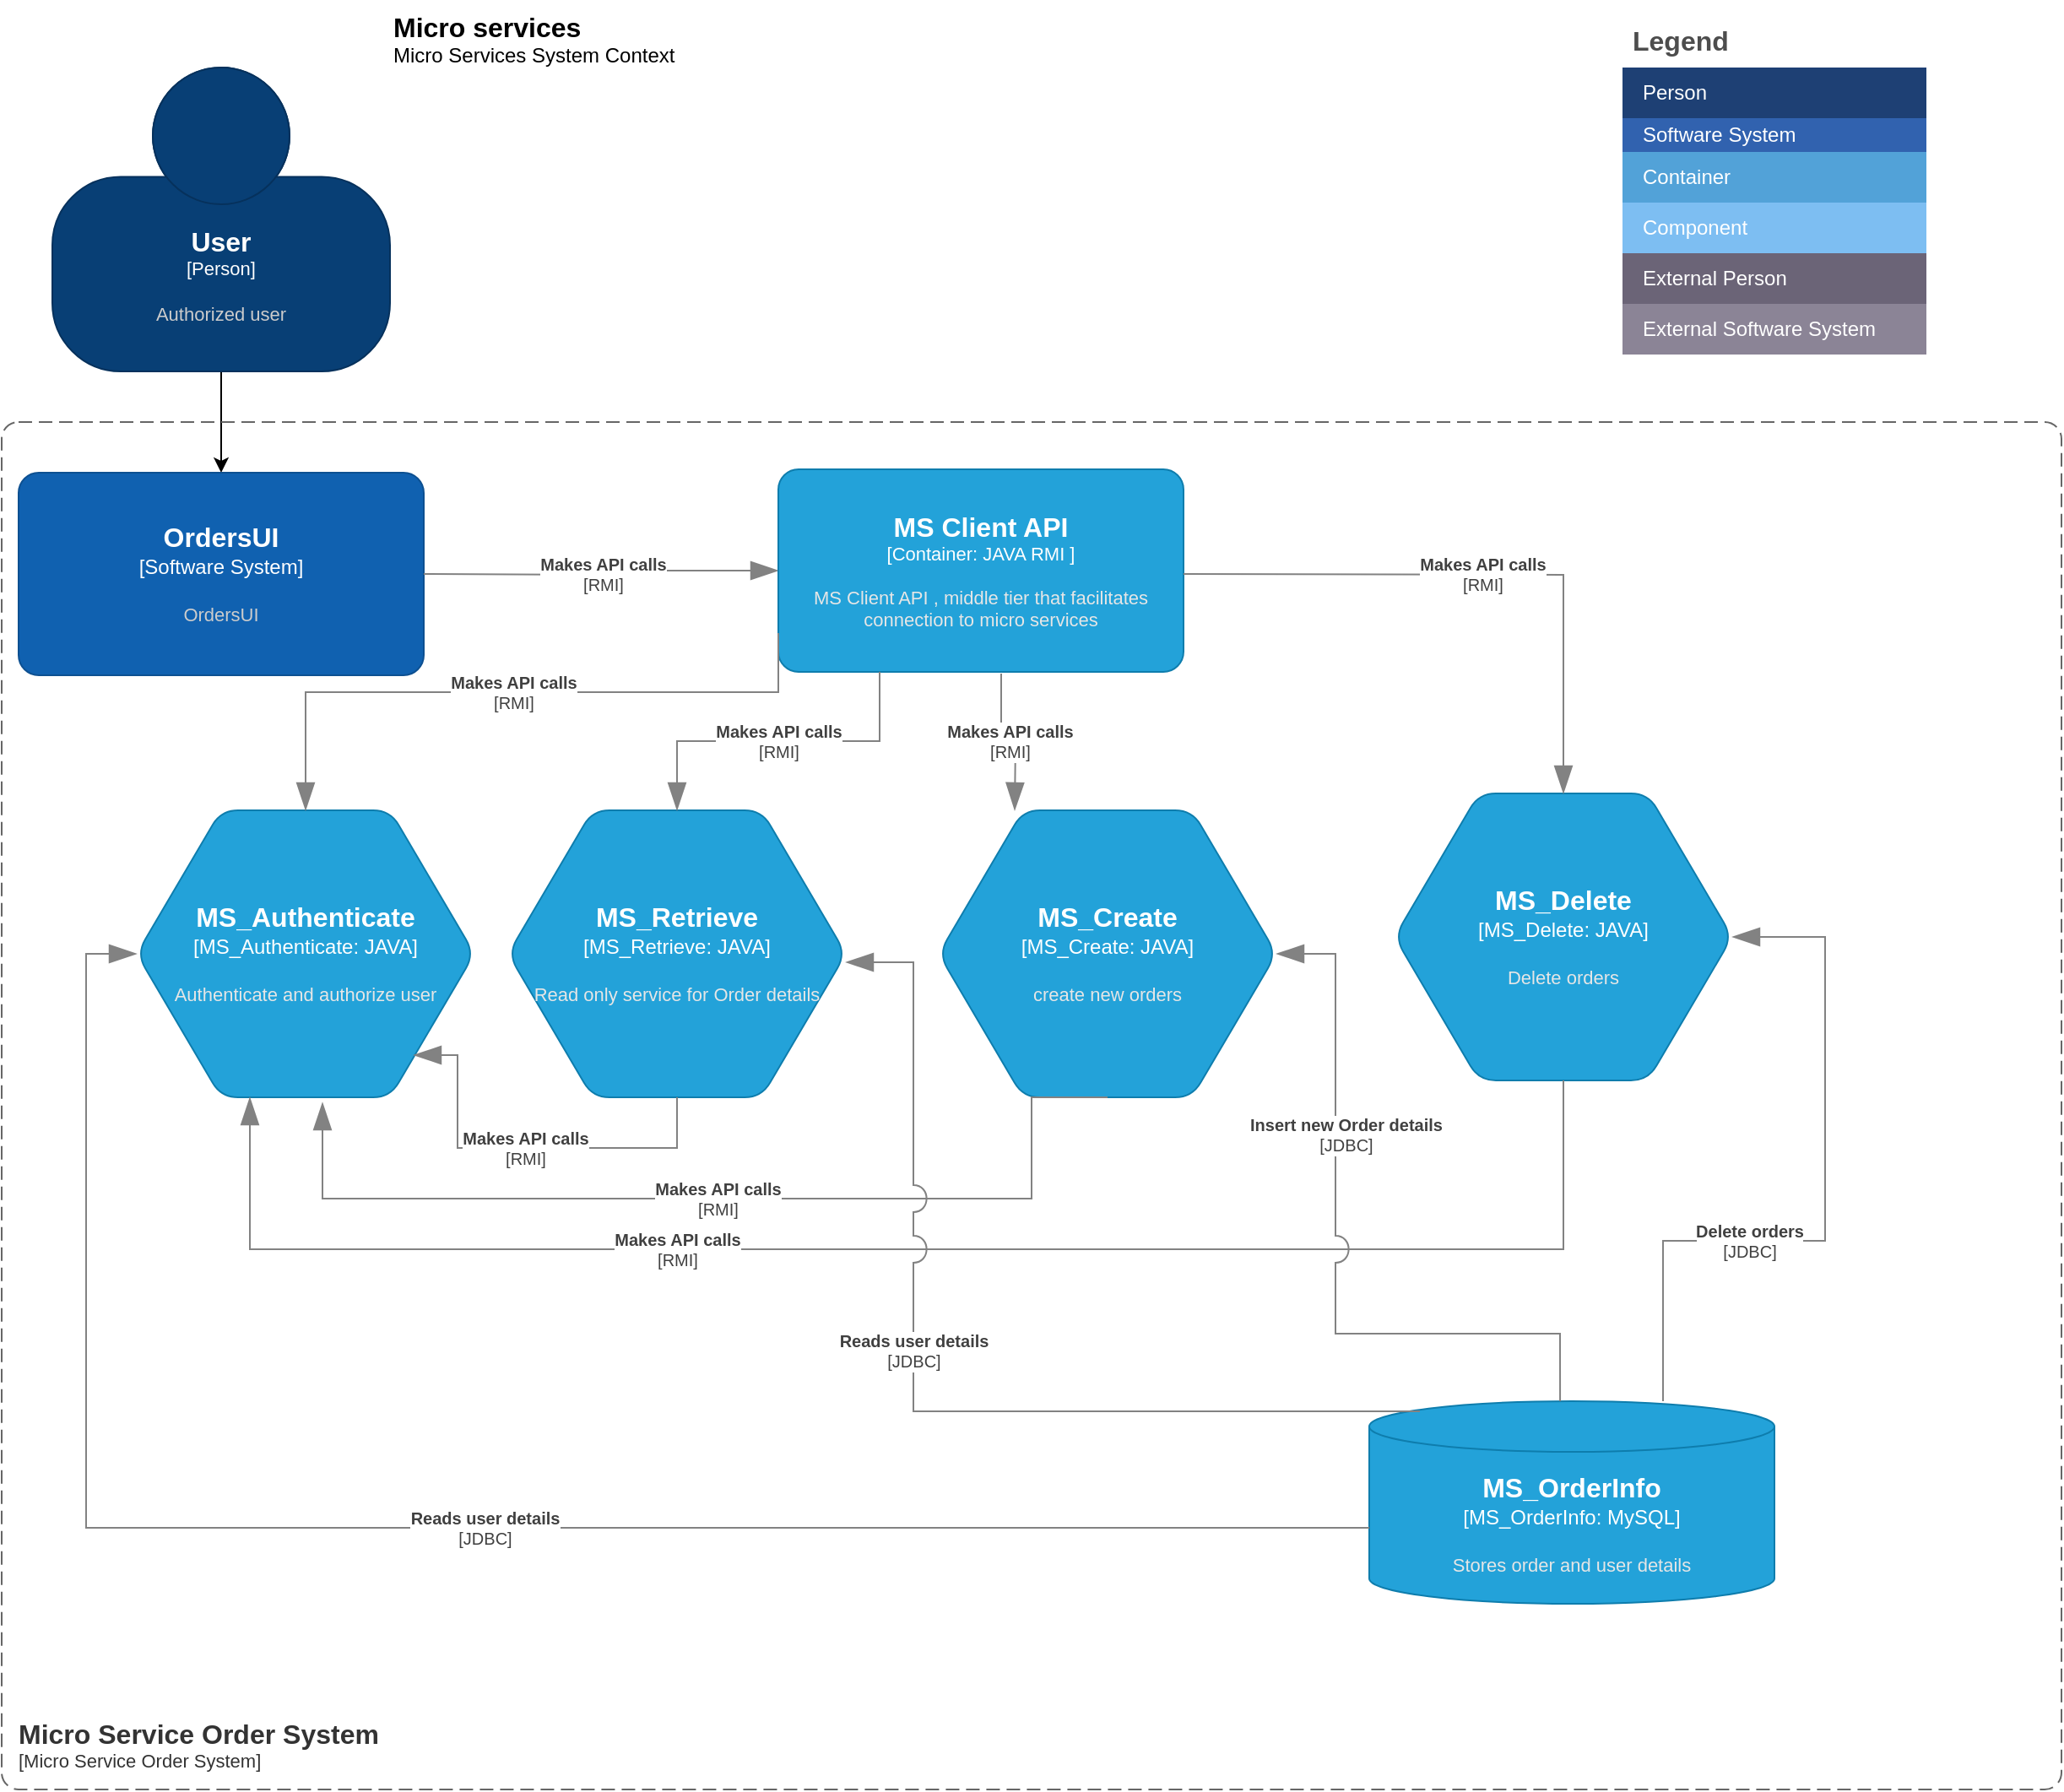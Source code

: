 <mxfile version="21.5.0" type="github">
  <diagram name="Page-1" id="lvITfhkxOMFzYxrOTa29">
    <mxGraphModel dx="1674" dy="699" grid="1" gridSize="10" guides="1" tooltips="1" connect="1" arrows="1" fold="1" page="1" pageScale="1" pageWidth="850" pageHeight="1100" math="0" shadow="0">
      <root>
        <mxCell id="0" />
        <mxCell id="1" parent="0" />
        <mxCell id="DCbkPPrkSlsBlKDyHDB1-19" value="" style="edgeStyle=orthogonalEdgeStyle;rounded=0;orthogonalLoop=1;jettySize=auto;html=1;" parent="1" source="DCbkPPrkSlsBlKDyHDB1-1" target="DCbkPPrkSlsBlKDyHDB1-18" edge="1">
          <mxGeometry relative="1" as="geometry" />
        </mxCell>
        <object placeholders="1" c4Name="User" c4Type="Person" c4Description="Authorized user" label="&lt;font style=&quot;font-size: 16px&quot;&gt;&lt;b&gt;%c4Name%&lt;/b&gt;&lt;/font&gt;&lt;div&gt;[%c4Type%]&lt;/div&gt;&lt;br&gt;&lt;div&gt;&lt;font style=&quot;font-size: 11px&quot;&gt;&lt;font color=&quot;#cccccc&quot;&gt;%c4Description%&lt;/font&gt;&lt;/div&gt;" id="DCbkPPrkSlsBlKDyHDB1-1">
          <mxCell style="html=1;fontSize=11;dashed=0;whiteSpace=wrap;fillColor=#083F75;strokeColor=#06315C;fontColor=#ffffff;shape=mxgraph.c4.person2;align=center;metaEdit=1;points=[[0.5,0,0],[1,0.5,0],[1,0.75,0],[0.75,1,0],[0.5,1,0],[0.25,1,0],[0,0.75,0],[0,0.5,0]];resizable=0;" parent="1" vertex="1">
            <mxGeometry x="40" y="40" width="200" height="180" as="geometry" />
          </mxCell>
        </object>
        <mxCell id="DCbkPPrkSlsBlKDyHDB1-3" value="Legend" style="shape=table;startSize=30;container=1;collapsible=0;childLayout=tableLayout;fontSize=16;align=left;verticalAlign=top;fillColor=none;strokeColor=none;fontColor=#4D4D4D;fontStyle=1;spacingLeft=6;spacing=0;resizable=0;" parent="1" vertex="1">
          <mxGeometry x="970" y="10" width="180" height="200" as="geometry" />
        </mxCell>
        <mxCell id="DCbkPPrkSlsBlKDyHDB1-4" value="" style="shape=tableRow;horizontal=0;startSize=0;swimlaneHead=0;swimlaneBody=0;strokeColor=inherit;top=0;left=0;bottom=0;right=0;collapsible=0;dropTarget=0;fillColor=none;points=[[0,0.5],[1,0.5]];portConstraint=eastwest;fontSize=12;" parent="DCbkPPrkSlsBlKDyHDB1-3" vertex="1">
          <mxGeometry y="30" width="180" height="30" as="geometry" />
        </mxCell>
        <mxCell id="DCbkPPrkSlsBlKDyHDB1-5" value="Person" style="shape=partialRectangle;html=1;whiteSpace=wrap;connectable=0;strokeColor=inherit;overflow=hidden;fillColor=#1E4074;top=0;left=0;bottom=0;right=0;pointerEvents=1;fontSize=12;align=left;fontColor=#FFFFFF;gradientColor=none;spacingLeft=10;spacingRight=4;" parent="DCbkPPrkSlsBlKDyHDB1-4" vertex="1">
          <mxGeometry width="180" height="30" as="geometry">
            <mxRectangle width="180" height="30" as="alternateBounds" />
          </mxGeometry>
        </mxCell>
        <mxCell id="DCbkPPrkSlsBlKDyHDB1-6" value="" style="shape=tableRow;horizontal=0;startSize=0;swimlaneHead=0;swimlaneBody=0;strokeColor=inherit;top=0;left=0;bottom=0;right=0;collapsible=0;dropTarget=0;fillColor=none;points=[[0,0.5],[1,0.5]];portConstraint=eastwest;fontSize=12;" parent="DCbkPPrkSlsBlKDyHDB1-3" vertex="1">
          <mxGeometry y="60" width="180" height="20" as="geometry" />
        </mxCell>
        <mxCell id="DCbkPPrkSlsBlKDyHDB1-7" value="Software System" style="shape=partialRectangle;html=1;whiteSpace=wrap;connectable=0;strokeColor=inherit;overflow=hidden;fillColor=#3162AF;top=0;left=0;bottom=0;right=0;pointerEvents=1;fontSize=12;align=left;fontColor=#FFFFFF;gradientColor=none;spacingLeft=10;spacingRight=4;" parent="DCbkPPrkSlsBlKDyHDB1-6" vertex="1">
          <mxGeometry width="180" height="20" as="geometry">
            <mxRectangle width="180" height="20" as="alternateBounds" />
          </mxGeometry>
        </mxCell>
        <mxCell id="DCbkPPrkSlsBlKDyHDB1-8" value="" style="shape=tableRow;horizontal=0;startSize=0;swimlaneHead=0;swimlaneBody=0;strokeColor=inherit;top=0;left=0;bottom=0;right=0;collapsible=0;dropTarget=0;fillColor=none;points=[[0,0.5],[1,0.5]];portConstraint=eastwest;fontSize=12;" parent="DCbkPPrkSlsBlKDyHDB1-3" vertex="1">
          <mxGeometry y="80" width="180" height="30" as="geometry" />
        </mxCell>
        <mxCell id="DCbkPPrkSlsBlKDyHDB1-9" value="Container" style="shape=partialRectangle;html=1;whiteSpace=wrap;connectable=0;strokeColor=inherit;overflow=hidden;fillColor=#52a2d8;top=0;left=0;bottom=0;right=0;pointerEvents=1;fontSize=12;align=left;fontColor=#FFFFFF;gradientColor=none;spacingLeft=10;spacingRight=4;" parent="DCbkPPrkSlsBlKDyHDB1-8" vertex="1">
          <mxGeometry width="180" height="30" as="geometry">
            <mxRectangle width="180" height="30" as="alternateBounds" />
          </mxGeometry>
        </mxCell>
        <mxCell id="DCbkPPrkSlsBlKDyHDB1-10" value="" style="shape=tableRow;horizontal=0;startSize=0;swimlaneHead=0;swimlaneBody=0;strokeColor=inherit;top=0;left=0;bottom=0;right=0;collapsible=0;dropTarget=0;fillColor=none;points=[[0,0.5],[1,0.5]];portConstraint=eastwest;fontSize=12;" parent="DCbkPPrkSlsBlKDyHDB1-3" vertex="1">
          <mxGeometry y="110" width="180" height="30" as="geometry" />
        </mxCell>
        <mxCell id="DCbkPPrkSlsBlKDyHDB1-11" value="Component" style="shape=partialRectangle;html=1;whiteSpace=wrap;connectable=0;strokeColor=inherit;overflow=hidden;fillColor=#7dbef2;top=0;left=0;bottom=0;right=0;pointerEvents=1;fontSize=12;align=left;fontColor=#FFFFFF;gradientColor=none;spacingLeft=10;spacingRight=4;" parent="DCbkPPrkSlsBlKDyHDB1-10" vertex="1">
          <mxGeometry width="180" height="30" as="geometry">
            <mxRectangle width="180" height="30" as="alternateBounds" />
          </mxGeometry>
        </mxCell>
        <mxCell id="DCbkPPrkSlsBlKDyHDB1-12" value="" style="shape=tableRow;horizontal=0;startSize=0;swimlaneHead=0;swimlaneBody=0;strokeColor=inherit;top=0;left=0;bottom=0;right=0;collapsible=0;dropTarget=0;fillColor=none;points=[[0,0.5],[1,0.5]];portConstraint=eastwest;fontSize=12;" parent="DCbkPPrkSlsBlKDyHDB1-3" vertex="1">
          <mxGeometry y="140" width="180" height="30" as="geometry" />
        </mxCell>
        <mxCell id="DCbkPPrkSlsBlKDyHDB1-13" value="External Person" style="shape=partialRectangle;html=1;whiteSpace=wrap;connectable=0;strokeColor=inherit;overflow=hidden;fillColor=#6b6477;top=0;left=0;bottom=0;right=0;pointerEvents=1;fontSize=12;align=left;fontColor=#FFFFFF;gradientColor=none;spacingLeft=10;spacingRight=4;" parent="DCbkPPrkSlsBlKDyHDB1-12" vertex="1">
          <mxGeometry width="180" height="30" as="geometry">
            <mxRectangle width="180" height="30" as="alternateBounds" />
          </mxGeometry>
        </mxCell>
        <mxCell id="DCbkPPrkSlsBlKDyHDB1-14" value="" style="shape=tableRow;horizontal=0;startSize=0;swimlaneHead=0;swimlaneBody=0;strokeColor=inherit;top=0;left=0;bottom=0;right=0;collapsible=0;dropTarget=0;fillColor=none;points=[[0,0.5],[1,0.5]];portConstraint=eastwest;fontSize=12;" parent="DCbkPPrkSlsBlKDyHDB1-3" vertex="1">
          <mxGeometry y="170" width="180" height="30" as="geometry" />
        </mxCell>
        <mxCell id="DCbkPPrkSlsBlKDyHDB1-15" value="External Software System" style="shape=partialRectangle;html=1;whiteSpace=wrap;connectable=0;strokeColor=inherit;overflow=hidden;fillColor=#8b8496;top=0;left=0;bottom=0;right=0;pointerEvents=1;fontSize=12;align=left;fontColor=#FFFFFF;gradientColor=none;spacingLeft=10;spacingRight=4;" parent="DCbkPPrkSlsBlKDyHDB1-14" vertex="1">
          <mxGeometry width="180" height="30" as="geometry">
            <mxRectangle width="180" height="30" as="alternateBounds" />
          </mxGeometry>
        </mxCell>
        <object placeholders="1" c4Name="Micro services " c4Type="ContainerScopeBoundary" c4Description="Micro Services System Context" label="&lt;font style=&quot;font-size: 16px&quot;&gt;&lt;b&gt;&lt;div style=&quot;text-align: left&quot;&gt;%c4Name%&lt;/div&gt;&lt;/b&gt;&lt;/font&gt;&lt;div style=&quot;text-align: left&quot;&gt;%c4Description%&lt;/div&gt;" id="DCbkPPrkSlsBlKDyHDB1-16">
          <mxCell style="text;html=1;strokeColor=none;fillColor=none;align=left;verticalAlign=top;whiteSpace=wrap;rounded=0;metaEdit=1;allowArrows=0;resizable=1;rotatable=0;connectable=0;recursiveResize=0;expand=0;pointerEvents=0;points=[[0.25,0,0],[0.5,0,0],[0.75,0,0],[1,0.25,0],[1,0.5,0],[1,0.75,0],[0.75,1,0],[0.5,1,0],[0.25,1,0],[0,0.75,0],[0,0.5,0],[0,0.25,0]];" parent="1" vertex="1">
            <mxGeometry x="240" width="260" height="40" as="geometry" />
          </mxCell>
        </object>
        <object placeholders="1" c4Name="Micro Service Order System" c4Type="SystemScopeBoundary" c4Application="Micro Service Order System" label="&lt;font style=&quot;font-size: 16px&quot;&gt;&lt;b&gt;&lt;div style=&quot;text-align: left&quot;&gt;%c4Name%&lt;/div&gt;&lt;/b&gt;&lt;/font&gt;&lt;div style=&quot;text-align: left&quot;&gt;[%c4Application%]&lt;/div&gt;" id="DCbkPPrkSlsBlKDyHDB1-17">
          <mxCell style="rounded=1;fontSize=11;whiteSpace=wrap;html=1;dashed=1;arcSize=20;fillColor=none;strokeColor=#666666;fontColor=#333333;labelBackgroundColor=none;align=left;verticalAlign=bottom;labelBorderColor=none;spacingTop=0;spacing=10;dashPattern=8 4;metaEdit=1;rotatable=0;perimeter=rectanglePerimeter;noLabel=0;labelPadding=0;allowArrows=0;connectable=0;expand=0;recursiveResize=0;editable=1;pointerEvents=0;absoluteArcSize=1;points=[[0.25,0,0],[0.5,0,0],[0.75,0,0],[1,0.25,0],[1,0.5,0],[1,0.75,0],[0.75,1,0],[0.5,1,0],[0.25,1,0],[0,0.75,0],[0,0.5,0],[0,0.25,0]];" parent="1" vertex="1">
            <mxGeometry x="10" y="250" width="1220" height="810" as="geometry" />
          </mxCell>
        </object>
        <object placeholders="1" c4Name="OrdersUI" c4Type="Software System" c4Description="OrdersUI" label="&lt;font style=&quot;font-size: 16px&quot;&gt;&lt;b&gt;%c4Name%&lt;/b&gt;&lt;/font&gt;&lt;div&gt;[%c4Type%]&lt;/div&gt;&lt;br&gt;&lt;div&gt;&lt;font style=&quot;font-size: 11px&quot;&gt;&lt;font color=&quot;#cccccc&quot;&gt;%c4Description%&lt;/font&gt;&lt;/div&gt;" id="DCbkPPrkSlsBlKDyHDB1-18">
          <mxCell style="rounded=1;whiteSpace=wrap;html=1;labelBackgroundColor=none;fillColor=#1061B0;fontColor=#ffffff;align=center;arcSize=10;strokeColor=#0D5091;metaEdit=1;resizable=0;points=[[0.25,0,0],[0.5,0,0],[0.75,0,0],[1,0.25,0],[1,0.5,0],[1,0.75,0],[0.75,1,0],[0.5,1,0],[0.25,1,0],[0,0.75,0],[0,0.5,0],[0,0.25,0]];" parent="1" vertex="1">
            <mxGeometry x="20" y="280" width="240" height="120" as="geometry" />
          </mxCell>
        </object>
        <object placeholders="1" c4Type="uses" c4Technology="RMI" c4Description="Makes API calls" label="&lt;div style=&quot;text-align: left&quot;&gt;&lt;div style=&quot;text-align: center&quot;&gt;&lt;b&gt;%c4Description%&lt;/b&gt;&lt;/div&gt;&lt;div style=&quot;text-align: center&quot;&gt;[%c4Technology%]&lt;/div&gt;&lt;/div&gt;" id="DCbkPPrkSlsBlKDyHDB1-22">
          <mxCell style="endArrow=blockThin;html=1;fontSize=10;fontColor=#404040;strokeWidth=1;endFill=1;strokeColor=#828282;elbow=vertical;metaEdit=1;endSize=14;startSize=14;jumpStyle=arc;jumpSize=16;rounded=0;edgeStyle=orthogonalEdgeStyle;entryX=0;entryY=0.5;entryDx=0;entryDy=0;entryPerimeter=0;" parent="1" target="XBwGLsfrZn2yc_LhPKHt-1" edge="1">
            <mxGeometry x="0.001" width="240" relative="1" as="geometry">
              <mxPoint x="260" y="340" as="sourcePoint" />
              <mxPoint x="434.08" y="404.08" as="targetPoint" />
              <mxPoint as="offset" />
            </mxGeometry>
          </mxCell>
        </object>
        <object placeholders="1" c4Type="MS_OrderInfo" c4Container="MS_OrderInfo" c4Technology="MySQL" c4Description="Stores order and user details " label="&lt;font style=&quot;font-size: 16px&quot;&gt;&lt;b&gt;%c4Type%&lt;/b&gt;&lt;/font&gt;&lt;div&gt;[%c4Container%:&amp;nbsp;%c4Technology%]&lt;/div&gt;&lt;br&gt;&lt;div&gt;&lt;font style=&quot;font-size: 11px&quot;&gt;&lt;font color=&quot;#E6E6E6&quot;&gt;%c4Description%&lt;/font&gt;&lt;/div&gt;" id="DCbkPPrkSlsBlKDyHDB1-24">
          <mxCell style="shape=cylinder3;size=15;whiteSpace=wrap;html=1;boundedLbl=1;rounded=0;labelBackgroundColor=none;fillColor=#23A2D9;fontSize=12;fontColor=#ffffff;align=center;strokeColor=#0E7DAD;metaEdit=1;points=[[0.5,0,0],[1,0.25,0],[1,0.5,0],[1,0.75,0],[0.5,1,0],[0,0.75,0],[0,0.5,0],[0,0.25,0]];resizable=0;" parent="1" vertex="1">
            <mxGeometry x="820" y="830" width="240" height="120" as="geometry" />
          </mxCell>
        </object>
        <object placeholders="1" c4Name="MS Client API" c4Type="Container" c4Technology="JAVA RMI " c4Description="MS Client API , middle tier that facilitates connection to micro services " label="&lt;font style=&quot;font-size: 16px&quot;&gt;&lt;b&gt;%c4Name%&lt;/b&gt;&lt;/font&gt;&lt;div&gt;[%c4Type%: %c4Technology%]&lt;/div&gt;&lt;br&gt;&lt;div&gt;&lt;font style=&quot;font-size: 11px&quot;&gt;&lt;font color=&quot;#E6E6E6&quot;&gt;%c4Description%&lt;/font&gt;&lt;/div&gt;" id="XBwGLsfrZn2yc_LhPKHt-1">
          <mxCell style="rounded=1;whiteSpace=wrap;html=1;fontSize=11;labelBackgroundColor=none;fillColor=#23A2D9;fontColor=#ffffff;align=center;arcSize=10;strokeColor=#0E7DAD;metaEdit=1;resizable=0;points=[[0.25,0,0],[0.5,0,0],[0.75,0,0],[1,0.25,0],[1,0.5,0],[1,0.75,0],[0.75,1,0],[0.5,1,0],[0.25,1,0],[0,0.75,0],[0,0.5,0],[0,0.25,0]];" vertex="1" parent="1">
            <mxGeometry x="470" y="278" width="240" height="120" as="geometry" />
          </mxCell>
        </object>
        <object placeholders="1" c4Type="MS_Authenticate" c4Container="MS_Authenticate" c4Technology="JAVA" c4Description="Authenticate and authorize user " label="&lt;font style=&quot;font-size: 16px&quot;&gt;&lt;b&gt;%c4Type%&lt;/b&gt;&lt;/font&gt;&lt;div&gt;[%c4Container%:&amp;nbsp;%c4Technology%]&lt;/div&gt;&lt;br&gt;&lt;div&gt;&lt;font style=&quot;font-size: 11px&quot;&gt;&lt;font color=&quot;#E6E6E6&quot;&gt;%c4Description%&lt;/font&gt;&lt;/div&gt;" id="XBwGLsfrZn2yc_LhPKHt-3">
          <mxCell style="shape=hexagon;size=50;perimeter=hexagonPerimeter2;whiteSpace=wrap;html=1;fixedSize=1;rounded=1;labelBackgroundColor=none;fillColor=#23A2D9;fontSize=12;fontColor=#ffffff;align=center;strokeColor=#0E7DAD;metaEdit=1;points=[[0.5,0,0],[1,0.25,0],[1,0.5,0],[1,0.75,0],[0.5,1,0],[0,0.75,0],[0,0.5,0],[0,0.25,0]];resizable=0;" vertex="1" parent="1">
            <mxGeometry x="90" y="480" width="200" height="170" as="geometry" />
          </mxCell>
        </object>
        <object placeholders="1" c4Type="MS_Retrieve" c4Container="MS_Retrieve" c4Technology="JAVA" c4Description="Read only service for Order details " label="&lt;font style=&quot;font-size: 16px&quot;&gt;&lt;b&gt;%c4Type%&lt;/b&gt;&lt;/font&gt;&lt;div&gt;[%c4Container%:&amp;nbsp;%c4Technology%]&lt;/div&gt;&lt;br&gt;&lt;div&gt;&lt;font style=&quot;font-size: 11px&quot;&gt;&lt;font color=&quot;#E6E6E6&quot;&gt;%c4Description%&lt;/font&gt;&lt;/div&gt;" id="XBwGLsfrZn2yc_LhPKHt-4">
          <mxCell style="shape=hexagon;size=50;perimeter=hexagonPerimeter2;whiteSpace=wrap;html=1;fixedSize=1;rounded=1;labelBackgroundColor=none;fillColor=#23A2D9;fontSize=12;fontColor=#ffffff;align=center;strokeColor=#0E7DAD;metaEdit=1;points=[[0.5,0,0],[1,0.25,0],[1,0.5,0],[1,0.75,0],[0.5,1,0],[0,0.75,0],[0,0.5,0],[0,0.25,0]];resizable=0;" vertex="1" parent="1">
            <mxGeometry x="310" y="480" width="200" height="170" as="geometry" />
          </mxCell>
        </object>
        <object placeholders="1" c4Type="MS_Create" c4Container="MS_Create" c4Technology="JAVA" c4Description="create new orders" label="&lt;font style=&quot;font-size: 16px&quot;&gt;&lt;b&gt;%c4Type%&lt;/b&gt;&lt;/font&gt;&lt;div&gt;[%c4Container%:&amp;nbsp;%c4Technology%]&lt;/div&gt;&lt;br&gt;&lt;div&gt;&lt;font style=&quot;font-size: 11px&quot;&gt;&lt;font color=&quot;#E6E6E6&quot;&gt;%c4Description%&lt;/font&gt;&lt;/div&gt;" id="XBwGLsfrZn2yc_LhPKHt-5">
          <mxCell style="shape=hexagon;size=50;perimeter=hexagonPerimeter2;whiteSpace=wrap;html=1;fixedSize=1;rounded=1;labelBackgroundColor=none;fillColor=#23A2D9;fontSize=12;fontColor=#ffffff;align=center;strokeColor=#0E7DAD;metaEdit=1;points=[[0.5,0,0],[1,0.25,0],[1,0.5,0],[1,0.75,0],[0.5,1,0],[0,0.75,0],[0,0.5,0],[0,0.25,0]];resizable=0;" vertex="1" parent="1">
            <mxGeometry x="565" y="480" width="200" height="170" as="geometry" />
          </mxCell>
        </object>
        <object placeholders="1" c4Type="MS_Delete" c4Container="MS_Delete" c4Technology="JAVA" c4Description="Delete orders " label="&lt;font style=&quot;font-size: 16px&quot;&gt;&lt;b&gt;%c4Type%&lt;/b&gt;&lt;/font&gt;&lt;div&gt;[%c4Container%:&amp;nbsp;%c4Technology%]&lt;/div&gt;&lt;br&gt;&lt;div&gt;&lt;font style=&quot;font-size: 11px&quot;&gt;&lt;font color=&quot;#E6E6E6&quot;&gt;%c4Description%&lt;/font&gt;&lt;/div&gt;" id="XBwGLsfrZn2yc_LhPKHt-6">
          <mxCell style="shape=hexagon;size=50;perimeter=hexagonPerimeter2;whiteSpace=wrap;html=1;fixedSize=1;rounded=1;labelBackgroundColor=none;fillColor=#23A2D9;fontSize=12;fontColor=#ffffff;align=center;strokeColor=#0E7DAD;metaEdit=1;points=[[0.5,0,0],[1,0.25,0],[1,0.5,0],[1,0.75,0],[0.5,1,0],[0,0.75,0],[0,0.5,0],[0,0.25,0]];resizable=0;" vertex="1" parent="1">
            <mxGeometry x="835" y="470" width="200" height="170" as="geometry" />
          </mxCell>
        </object>
        <object placeholders="1" c4Type="uses" c4Technology="RMI" c4Description="Makes API calls" label="&lt;div style=&quot;text-align: left&quot;&gt;&lt;div style=&quot;text-align: center&quot;&gt;&lt;b&gt;%c4Description%&lt;/b&gt;&lt;/div&gt;&lt;div style=&quot;text-align: center&quot;&gt;[%c4Technology%]&lt;/div&gt;&lt;/div&gt;" id="XBwGLsfrZn2yc_LhPKHt-7">
          <mxCell style="endArrow=blockThin;html=1;fontSize=10;fontColor=#404040;strokeWidth=1;endFill=1;strokeColor=#828282;elbow=vertical;metaEdit=1;endSize=14;startSize=14;jumpStyle=arc;jumpSize=16;rounded=0;edgeStyle=orthogonalEdgeStyle;entryX=0.5;entryY=0;entryDx=0;entryDy=0;entryPerimeter=0;" edge="1" parent="1" target="XBwGLsfrZn2yc_LhPKHt-6">
            <mxGeometry width="240" relative="1" as="geometry">
              <mxPoint x="710" y="340" as="sourcePoint" />
              <mxPoint x="950" y="340" as="targetPoint" />
            </mxGeometry>
          </mxCell>
        </object>
        <object placeholders="1" c4Type="uses" c4Technology="RMI" c4Description="Makes API calls" label="&lt;div style=&quot;text-align: left&quot;&gt;&lt;div style=&quot;text-align: center&quot;&gt;&lt;b&gt;%c4Description%&lt;/b&gt;&lt;/div&gt;&lt;div style=&quot;text-align: center&quot;&gt;[%c4Technology%]&lt;/div&gt;&lt;/div&gt;" id="XBwGLsfrZn2yc_LhPKHt-8">
          <mxCell style="endArrow=blockThin;html=1;fontSize=10;fontColor=#404040;strokeWidth=1;endFill=1;strokeColor=#828282;elbow=vertical;metaEdit=1;endSize=14;startSize=14;jumpStyle=arc;jumpSize=16;rounded=0;edgeStyle=orthogonalEdgeStyle;entryX=0.5;entryY=0;entryDx=0;entryDy=0;entryPerimeter=0;exitX=0;exitY=0.808;exitDx=0;exitDy=0;exitPerimeter=0;" edge="1" parent="1" source="XBwGLsfrZn2yc_LhPKHt-1" target="XBwGLsfrZn2yc_LhPKHt-3">
            <mxGeometry x="0.001" width="240" relative="1" as="geometry">
              <mxPoint x="210" y="442" as="sourcePoint" />
              <mxPoint x="420" y="440" as="targetPoint" />
              <mxPoint as="offset" />
              <Array as="points">
                <mxPoint x="470" y="410" />
                <mxPoint x="190" y="410" />
              </Array>
            </mxGeometry>
          </mxCell>
        </object>
        <object placeholders="1" c4Type="uses" c4Technology="RMI" c4Description="Makes API calls" label="&lt;div style=&quot;text-align: left&quot;&gt;&lt;div style=&quot;text-align: center&quot;&gt;&lt;b&gt;%c4Description%&lt;/b&gt;&lt;/div&gt;&lt;div style=&quot;text-align: center&quot;&gt;[%c4Technology%]&lt;/div&gt;&lt;/div&gt;" id="XBwGLsfrZn2yc_LhPKHt-9">
          <mxCell style="endArrow=blockThin;html=1;fontSize=10;fontColor=#404040;strokeWidth=1;endFill=1;strokeColor=#828282;elbow=vertical;metaEdit=1;endSize=14;startSize=14;jumpStyle=arc;jumpSize=16;rounded=0;edgeStyle=orthogonalEdgeStyle;entryX=0.5;entryY=0;entryDx=0;entryDy=0;entryPerimeter=0;exitX=0.25;exitY=1;exitDx=0;exitDy=0;exitPerimeter=0;" edge="1" parent="1" source="XBwGLsfrZn2yc_LhPKHt-1" target="XBwGLsfrZn2yc_LhPKHt-4">
            <mxGeometry x="0.001" width="240" relative="1" as="geometry">
              <mxPoint x="280" y="360" as="sourcePoint" />
              <mxPoint x="490" y="358" as="targetPoint" />
              <mxPoint as="offset" />
            </mxGeometry>
          </mxCell>
        </object>
        <object placeholders="1" c4Type="uses" c4Technology="RMI" c4Description="Makes API calls" label="&lt;div style=&quot;text-align: left&quot;&gt;&lt;div style=&quot;text-align: center&quot;&gt;&lt;b&gt;%c4Description%&lt;/b&gt;&lt;/div&gt;&lt;div style=&quot;text-align: center&quot;&gt;[%c4Technology%]&lt;/div&gt;&lt;/div&gt;" id="XBwGLsfrZn2yc_LhPKHt-10">
          <mxCell style="endArrow=blockThin;html=1;fontSize=10;fontColor=#404040;strokeWidth=1;endFill=1;strokeColor=#828282;elbow=vertical;metaEdit=1;endSize=14;startSize=14;jumpStyle=arc;jumpSize=16;rounded=0;edgeStyle=orthogonalEdgeStyle;exitX=0.55;exitY=1.008;exitDx=0;exitDy=0;exitPerimeter=0;" edge="1" parent="1" source="XBwGLsfrZn2yc_LhPKHt-1">
            <mxGeometry x="0.001" width="240" relative="1" as="geometry">
              <mxPoint x="290" y="370" as="sourcePoint" />
              <mxPoint x="610" y="480" as="targetPoint" />
              <mxPoint as="offset" />
            </mxGeometry>
          </mxCell>
        </object>
        <object placeholders="1" c4Type="uses" c4Technology="RMI" c4Description="Makes API calls" label="&lt;div style=&quot;text-align: left&quot;&gt;&lt;div style=&quot;text-align: center&quot;&gt;&lt;b&gt;%c4Description%&lt;/b&gt;&lt;/div&gt;&lt;div style=&quot;text-align: center&quot;&gt;[%c4Technology%]&lt;/div&gt;&lt;/div&gt;" id="XBwGLsfrZn2yc_LhPKHt-12">
          <mxCell style="endArrow=blockThin;html=1;fontSize=10;fontColor=#404040;strokeWidth=1;endFill=1;strokeColor=#828282;elbow=vertical;metaEdit=1;endSize=14;startSize=14;jumpStyle=arc;jumpSize=16;rounded=0;edgeStyle=orthogonalEdgeStyle;entryX=0.82;entryY=0.853;entryDx=0;entryDy=0;entryPerimeter=0;exitX=0.5;exitY=1;exitDx=0;exitDy=0;exitPerimeter=0;" edge="1" parent="1" source="XBwGLsfrZn2yc_LhPKHt-4" target="XBwGLsfrZn2yc_LhPKHt-3">
            <mxGeometry x="0.001" width="240" relative="1" as="geometry">
              <mxPoint x="300" y="380" as="sourcePoint" />
              <mxPoint x="510" y="378" as="targetPoint" />
              <mxPoint as="offset" />
              <Array as="points">
                <mxPoint x="410" y="680" />
                <mxPoint x="280" y="680" />
                <mxPoint x="280" y="625" />
              </Array>
            </mxGeometry>
          </mxCell>
        </object>
        <object placeholders="1" c4Type="uses" c4Technology="RMI" c4Description="Makes API calls" label="&lt;div style=&quot;text-align: left&quot;&gt;&lt;div style=&quot;text-align: center&quot;&gt;&lt;b&gt;%c4Description%&lt;/b&gt;&lt;/div&gt;&lt;div style=&quot;text-align: center&quot;&gt;[%c4Technology%]&lt;/div&gt;&lt;/div&gt;" id="XBwGLsfrZn2yc_LhPKHt-13">
          <mxCell style="endArrow=blockThin;html=1;fontSize=10;fontColor=#404040;strokeWidth=1;endFill=1;strokeColor=#828282;elbow=vertical;metaEdit=1;endSize=14;startSize=14;jumpStyle=arc;jumpSize=16;rounded=0;edgeStyle=orthogonalEdgeStyle;entryX=0.55;entryY=1.018;entryDx=0;entryDy=0;entryPerimeter=0;exitX=0.5;exitY=1;exitDx=0;exitDy=0;exitPerimeter=0;" edge="1" parent="1" source="XBwGLsfrZn2yc_LhPKHt-5" target="XBwGLsfrZn2yc_LhPKHt-3">
            <mxGeometry x="0.001" width="240" relative="1" as="geometry">
              <mxPoint x="420" y="660" as="sourcePoint" />
              <mxPoint x="200" y="660" as="targetPoint" />
              <mxPoint as="offset" />
              <Array as="points">
                <mxPoint x="620" y="710" />
                <mxPoint x="200" y="710" />
              </Array>
            </mxGeometry>
          </mxCell>
        </object>
        <object placeholders="1" c4Type="uses" c4Technology="RMI" c4Description="Makes API calls" label="&lt;div style=&quot;text-align: left&quot;&gt;&lt;div style=&quot;text-align: center&quot;&gt;&lt;b&gt;%c4Description%&lt;/b&gt;&lt;/div&gt;&lt;div style=&quot;text-align: center&quot;&gt;[%c4Technology%]&lt;/div&gt;&lt;/div&gt;" id="XBwGLsfrZn2yc_LhPKHt-14">
          <mxCell style="endArrow=blockThin;html=1;fontSize=10;fontColor=#404040;strokeWidth=1;endFill=1;strokeColor=#828282;elbow=vertical;metaEdit=1;endSize=14;startSize=14;jumpStyle=arc;jumpSize=16;rounded=0;edgeStyle=orthogonalEdgeStyle;exitX=0.5;exitY=1;exitDx=0;exitDy=0;exitPerimeter=0;entryX=0.335;entryY=1;entryDx=0;entryDy=0;entryPerimeter=0;" edge="1" parent="1" source="XBwGLsfrZn2yc_LhPKHt-6" target="XBwGLsfrZn2yc_LhPKHt-3">
            <mxGeometry x="0.291" width="240" relative="1" as="geometry">
              <mxPoint x="430" y="670" as="sourcePoint" />
              <mxPoint x="210" y="650" as="targetPoint" />
              <mxPoint as="offset" />
              <Array as="points">
                <mxPoint x="935" y="740" />
                <mxPoint x="157" y="740" />
              </Array>
            </mxGeometry>
          </mxCell>
        </object>
        <object placeholders="1" c4Type="uses&#xa;uses" c4Technology="JDBC" c4Description="Reads user details " label="&lt;div style=&quot;text-align: left&quot;&gt;&lt;div style=&quot;text-align: center&quot;&gt;&lt;b&gt;%c4Description%&lt;/b&gt;&lt;/div&gt;&lt;div style=&quot;text-align: center&quot;&gt;[%c4Technology%]&lt;/div&gt;&lt;/div&gt;" id="XBwGLsfrZn2yc_LhPKHt-15">
          <mxCell style="endArrow=blockThin;html=1;fontSize=10;fontColor=#404040;strokeWidth=1;endFill=1;strokeColor=#828282;elbow=vertical;metaEdit=1;endSize=14;startSize=14;jumpStyle=arc;jumpSize=16;rounded=0;edgeStyle=orthogonalEdgeStyle;entryX=0;entryY=0.5;entryDx=0;entryDy=0;entryPerimeter=0;exitX=0;exitY=0.625;exitDx=0;exitDy=0;exitPerimeter=0;" edge="1" parent="1" source="DCbkPPrkSlsBlKDyHDB1-24" target="XBwGLsfrZn2yc_LhPKHt-3">
            <mxGeometry x="-0.072" width="240" relative="1" as="geometry">
              <mxPoint x="140" y="890" as="sourcePoint" />
              <mxPoint x="380" y="890" as="targetPoint" />
              <Array as="points">
                <mxPoint x="60" y="905" />
                <mxPoint x="60" y="565" />
              </Array>
              <mxPoint as="offset" />
            </mxGeometry>
          </mxCell>
        </object>
        <object placeholders="1" c4Type="uses&#xa;uses" c4Technology="JDBC" c4Description="Reads user details " label="&lt;div style=&quot;text-align: left&quot;&gt;&lt;div style=&quot;text-align: center&quot;&gt;&lt;b&gt;%c4Description%&lt;/b&gt;&lt;/div&gt;&lt;div style=&quot;text-align: center&quot;&gt;[%c4Technology%]&lt;/div&gt;&lt;/div&gt;" id="XBwGLsfrZn2yc_LhPKHt-17">
          <mxCell style="endArrow=blockThin;html=1;fontSize=10;fontColor=#404040;strokeWidth=1;endFill=1;strokeColor=#828282;elbow=vertical;metaEdit=1;endSize=14;startSize=14;jumpStyle=arc;jumpSize=16;rounded=0;edgeStyle=orthogonalEdgeStyle;exitX=0.125;exitY=0.05;exitDx=0;exitDy=0;exitPerimeter=0;" edge="1" parent="1" source="DCbkPPrkSlsBlKDyHDB1-24">
            <mxGeometry x="0.109" width="240" relative="1" as="geometry">
              <mxPoint x="450" y="890" as="sourcePoint" />
              <mxPoint x="510" y="570" as="targetPoint" />
              <mxPoint as="offset" />
              <Array as="points">
                <mxPoint x="550" y="836" />
                <mxPoint x="550" y="570" />
              </Array>
            </mxGeometry>
          </mxCell>
        </object>
        <object placeholders="1" c4Type="uses" c4Technology="JDBC" c4Description="Insert new Order details " label="&lt;div style=&quot;text-align: left&quot;&gt;&lt;div style=&quot;text-align: center&quot;&gt;&lt;b&gt;%c4Description%&lt;/b&gt;&lt;/div&gt;&lt;div style=&quot;text-align: center&quot;&gt;[%c4Technology%]&lt;/div&gt;&lt;/div&gt;" id="XBwGLsfrZn2yc_LhPKHt-18">
          <mxCell style="endArrow=blockThin;html=1;fontSize=10;fontColor=#404040;strokeWidth=1;endFill=1;strokeColor=#828282;elbow=vertical;metaEdit=1;endSize=14;startSize=14;jumpStyle=arc;jumpSize=16;rounded=0;edgeStyle=orthogonalEdgeStyle;entryX=1;entryY=0.5;entryDx=0;entryDy=0;entryPerimeter=0;exitX=0.471;exitY=0;exitDx=0;exitDy=0;exitPerimeter=0;" edge="1" parent="1" source="DCbkPPrkSlsBlKDyHDB1-24" target="XBwGLsfrZn2yc_LhPKHt-5">
            <mxGeometry x="0.343" y="-6" width="240" relative="1" as="geometry">
              <mxPoint x="860" y="846" as="sourcePoint" />
              <mxPoint x="459" y="659" as="targetPoint" />
              <mxPoint as="offset" />
              <Array as="points">
                <mxPoint x="933" y="790" />
                <mxPoint x="800" y="790" />
                <mxPoint x="800" y="565" />
              </Array>
            </mxGeometry>
          </mxCell>
        </object>
        <object placeholders="1" c4Type="uses" c4Technology="JDBC" c4Description="Delete orders" label="&lt;div style=&quot;text-align: left&quot;&gt;&lt;div style=&quot;text-align: center&quot;&gt;&lt;b&gt;%c4Description%&lt;/b&gt;&lt;/div&gt;&lt;div style=&quot;text-align: center&quot;&gt;[%c4Technology%]&lt;/div&gt;&lt;/div&gt;" id="XBwGLsfrZn2yc_LhPKHt-19">
          <mxCell style="endArrow=blockThin;html=1;fontSize=10;fontColor=#404040;strokeWidth=1;endFill=1;strokeColor=#828282;elbow=vertical;metaEdit=1;endSize=14;startSize=14;jumpStyle=arc;jumpSize=16;rounded=0;edgeStyle=orthogonalEdgeStyle;exitX=0.725;exitY=0;exitDx=0;exitDy=0;exitPerimeter=0;entryX=1;entryY=0.5;entryDx=0;entryDy=0;entryPerimeter=0;" edge="1" parent="1" source="DCbkPPrkSlsBlKDyHDB1-24" target="XBwGLsfrZn2yc_LhPKHt-6">
            <mxGeometry x="-0.316" width="240" relative="1" as="geometry">
              <mxPoint x="870" y="856" as="sourcePoint" />
              <mxPoint x="970" y="560" as="targetPoint" />
              <mxPoint as="offset" />
              <Array as="points">
                <mxPoint x="994" y="735" />
                <mxPoint x="1090" y="735" />
                <mxPoint x="1090" y="555" />
              </Array>
            </mxGeometry>
          </mxCell>
        </object>
      </root>
    </mxGraphModel>
  </diagram>
</mxfile>
